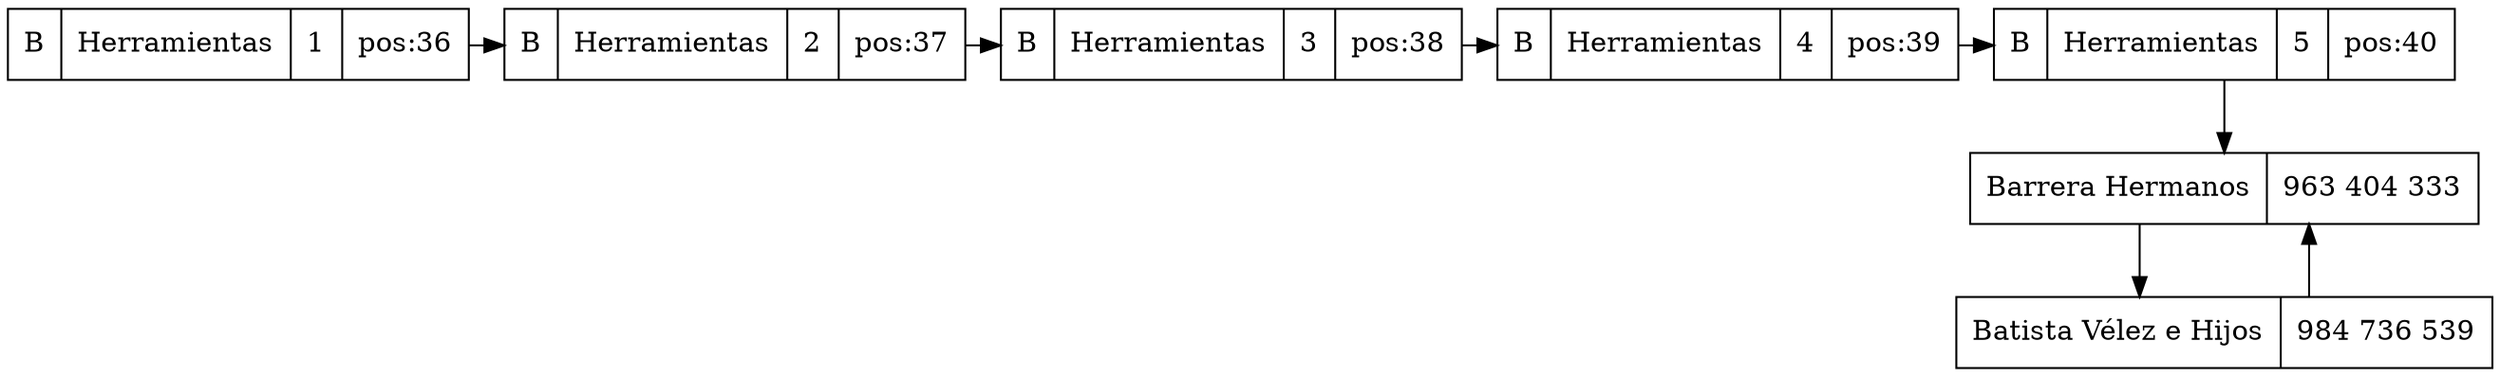 digraph G{
node[shape="box" shape="record"]
graph[splines="ortho"]
node35[label="B|Herramientas|1|pos:36"];
node35->node36;
node36[label="B|Herramientas|2|pos:37"];
node36->node37;
node37[label="B|Herramientas|3|pos:38"];
node37->node38;
node38[label="B|Herramientas|4|pos:39"];
node38->node39;
node39[label="B|Herramientas|5|pos:40"];
node0xc000050730[label="Barrera Hermanos|963 404 333"];
node39->node0xc000050730;
node0xc000050780[label="Batista Vélez e Hijos|984 736 539"];
node0xc000050730->node0xc000050780;
node0xc000050780->node0xc000050730;
{rank="same"; node35; node36; node37; node38; node39}
}

